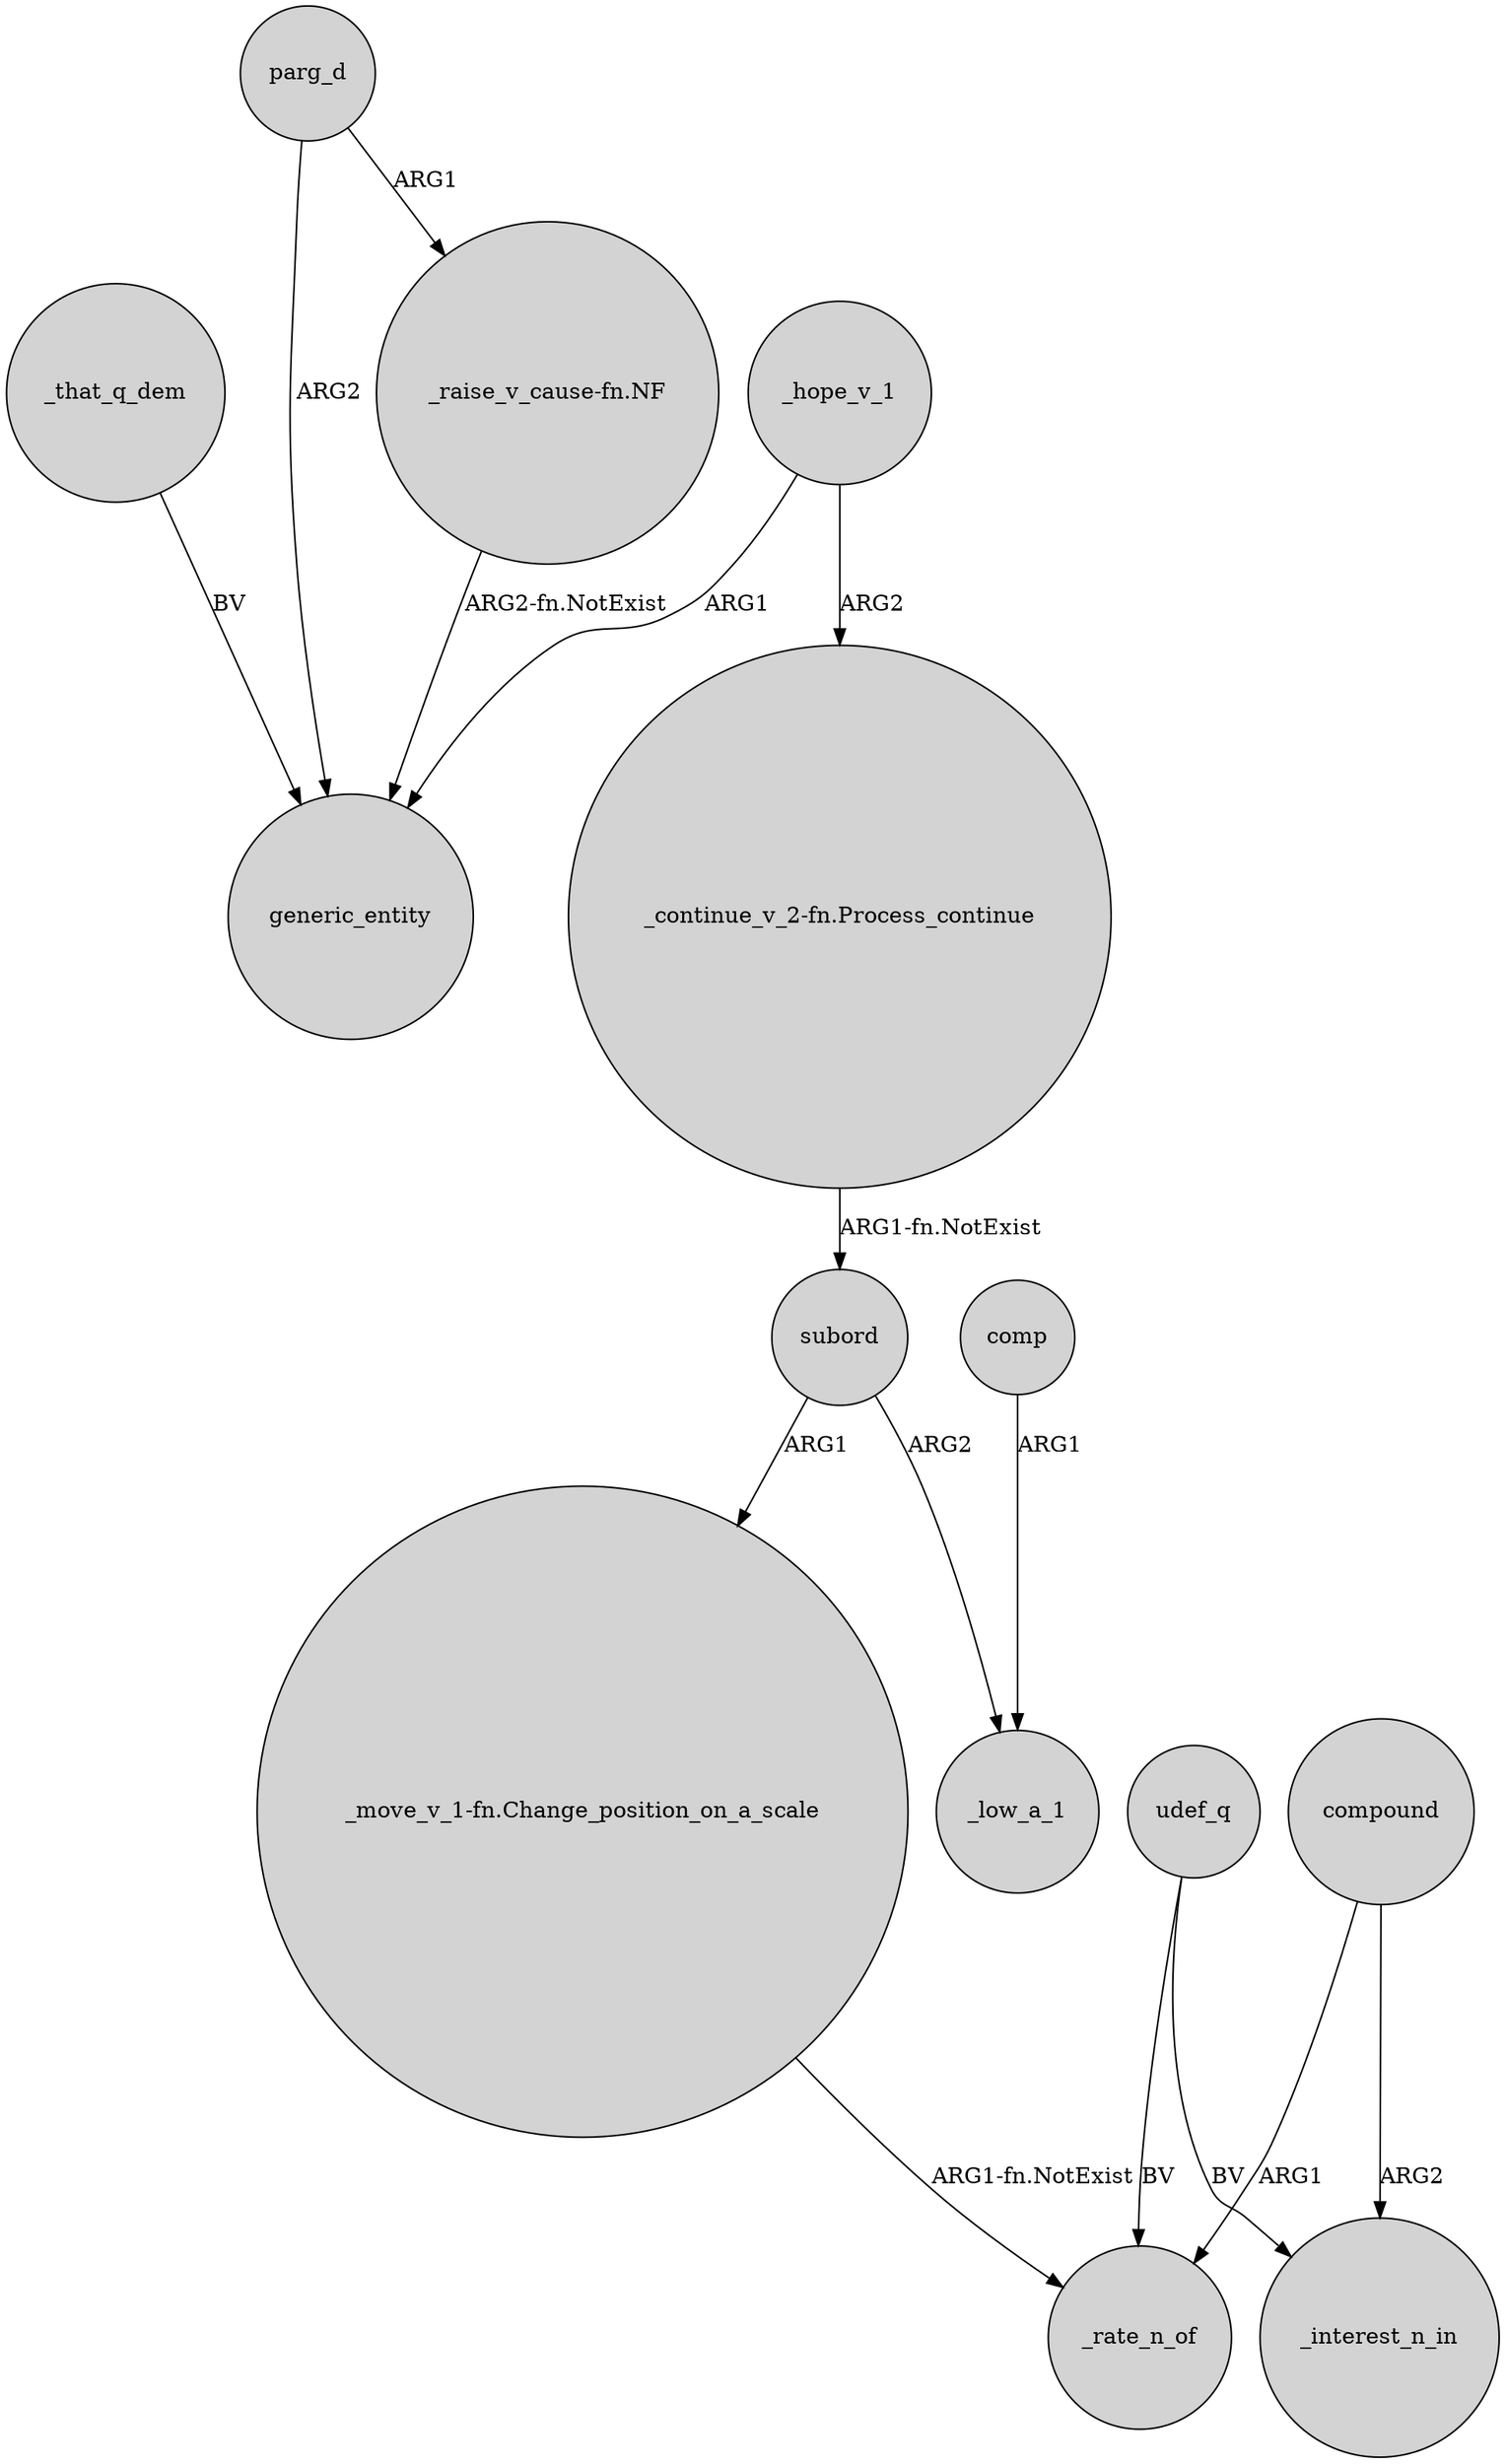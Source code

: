 digraph {
	node [shape=circle style=filled]
	parg_d -> "_raise_v_cause-fn.NF" [label=ARG1]
	parg_d -> generic_entity [label=ARG2]
	compound -> _rate_n_of [label=ARG1]
	_hope_v_1 -> "_continue_v_2-fn.Process_continue" [label=ARG2]
	udef_q -> _rate_n_of [label=BV]
	"_move_v_1-fn.Change_position_on_a_scale" -> _rate_n_of [label="ARG1-fn.NotExist"]
	udef_q -> _interest_n_in [label=BV]
	subord -> "_move_v_1-fn.Change_position_on_a_scale" [label=ARG1]
	_that_q_dem -> generic_entity [label=BV]
	compound -> _interest_n_in [label=ARG2]
	subord -> _low_a_1 [label=ARG2]
	"_continue_v_2-fn.Process_continue" -> subord [label="ARG1-fn.NotExist"]
	"_raise_v_cause-fn.NF" -> generic_entity [label="ARG2-fn.NotExist"]
	_hope_v_1 -> generic_entity [label=ARG1]
	comp -> _low_a_1 [label=ARG1]
}
